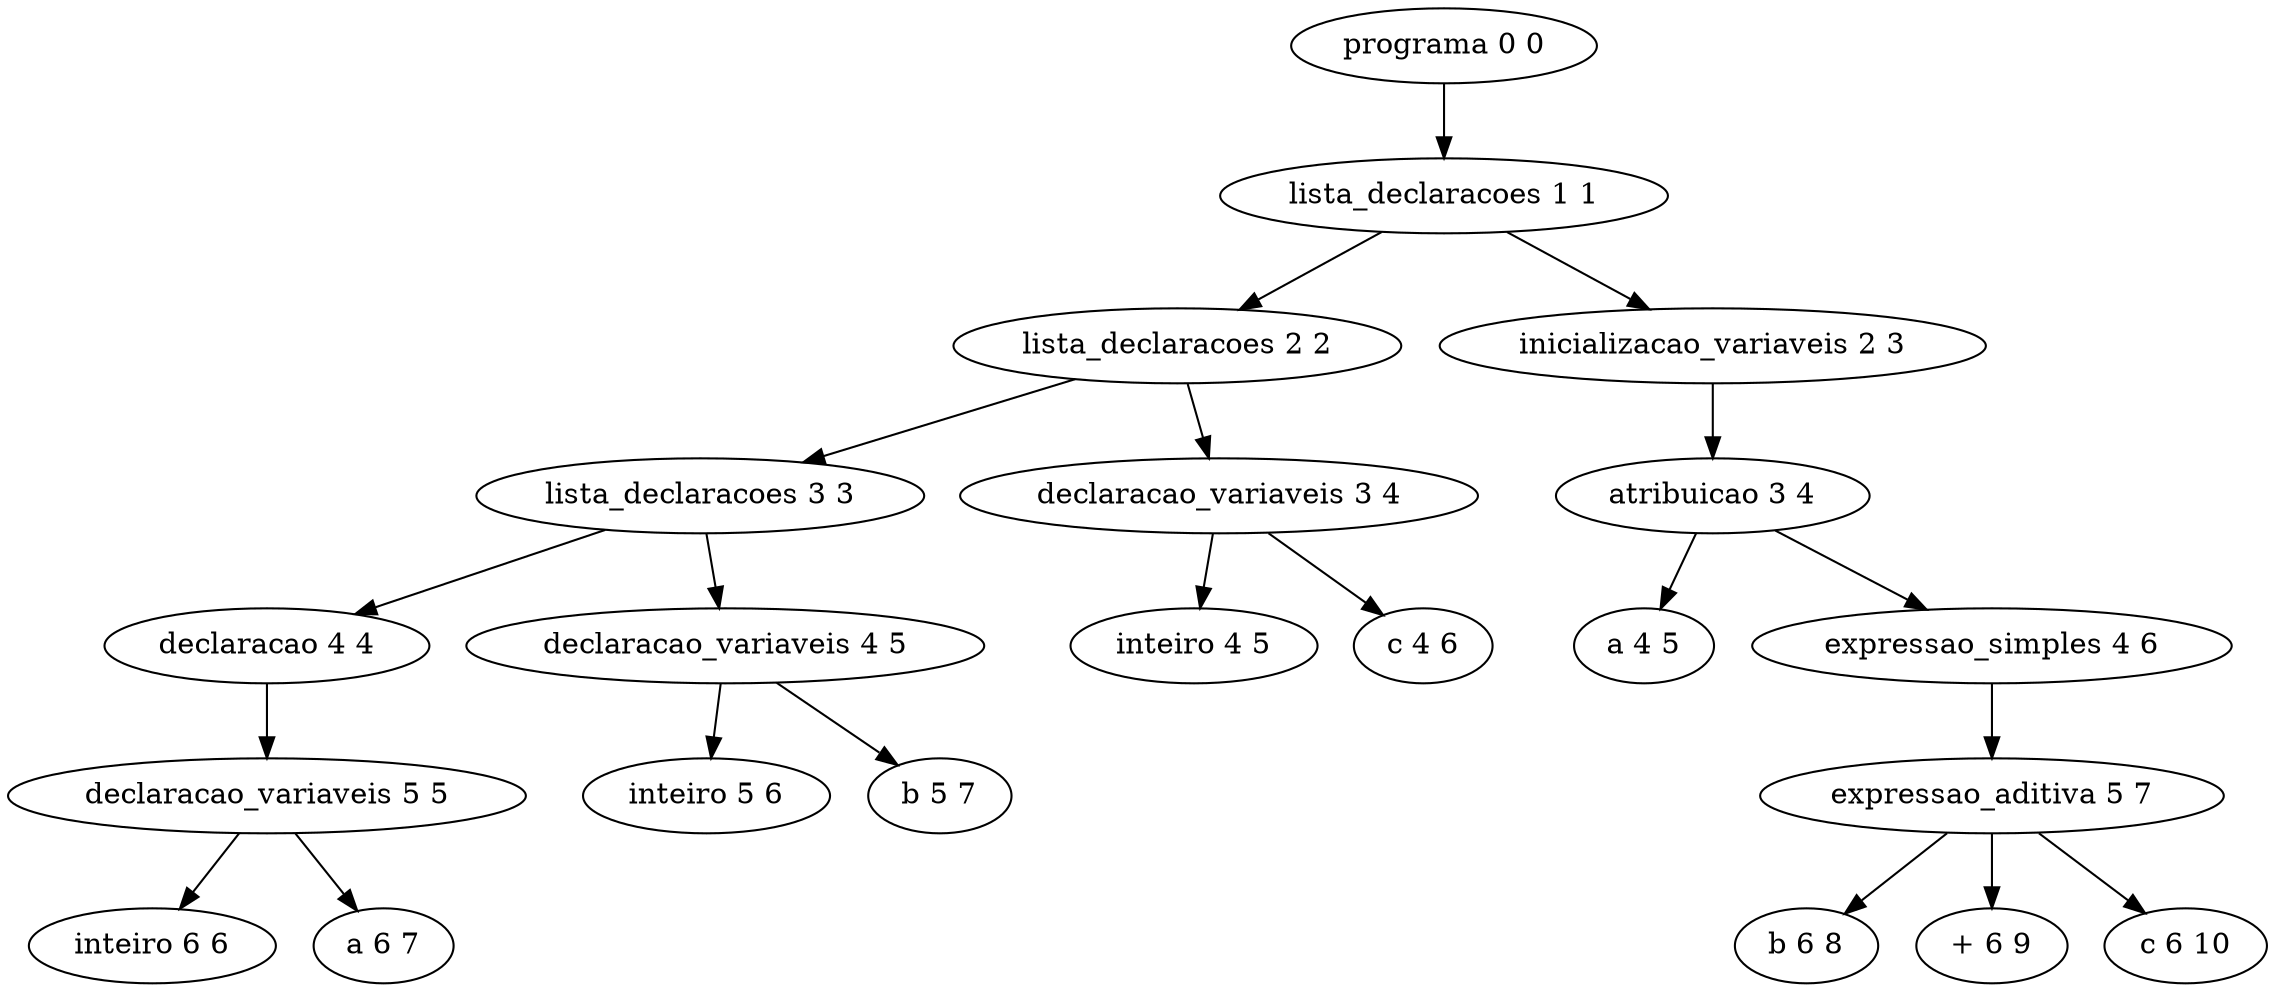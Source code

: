 digraph G {
	"programa 0 0" -> "lista_declaracoes 1 1"
	"lista_declaracoes 1 1" -> "lista_declaracoes 2 2"
	"lista_declaracoes 2 2" -> "lista_declaracoes 3 3"
	"lista_declaracoes 3 3" -> "declaracao 4 4"
	"declaracao 4 4" -> "declaracao_variaveis 5 5"
	"declaracao_variaveis 5 5" -> "inteiro 6 6"
	"declaracao_variaveis 5 5" -> "a 6 7"
	"lista_declaracoes 3 3" -> "declaracao_variaveis 4 5"
	"declaracao_variaveis 4 5" -> "inteiro 5 6"
	"declaracao_variaveis 4 5" -> "b 5 7"
	"lista_declaracoes 2 2" -> "declaracao_variaveis 3 4"
	"declaracao_variaveis 3 4" -> "inteiro 4 5"
	"declaracao_variaveis 3 4" -> "c 4 6"
	"lista_declaracoes 1 1" -> "inicializacao_variaveis 2 3"
	"inicializacao_variaveis 2 3" -> "atribuicao 3 4"
	"atribuicao 3 4" -> "a 4 5"
	"atribuicao 3 4" -> "expressao_simples 4 6"
	"expressao_simples 4 6" -> "expressao_aditiva 5 7"
	"expressao_aditiva 5 7" -> "b 6 8"
	"expressao_aditiva 5 7" -> "+ 6 9"
	"expressao_aditiva 5 7" -> "c 6 10"
}
